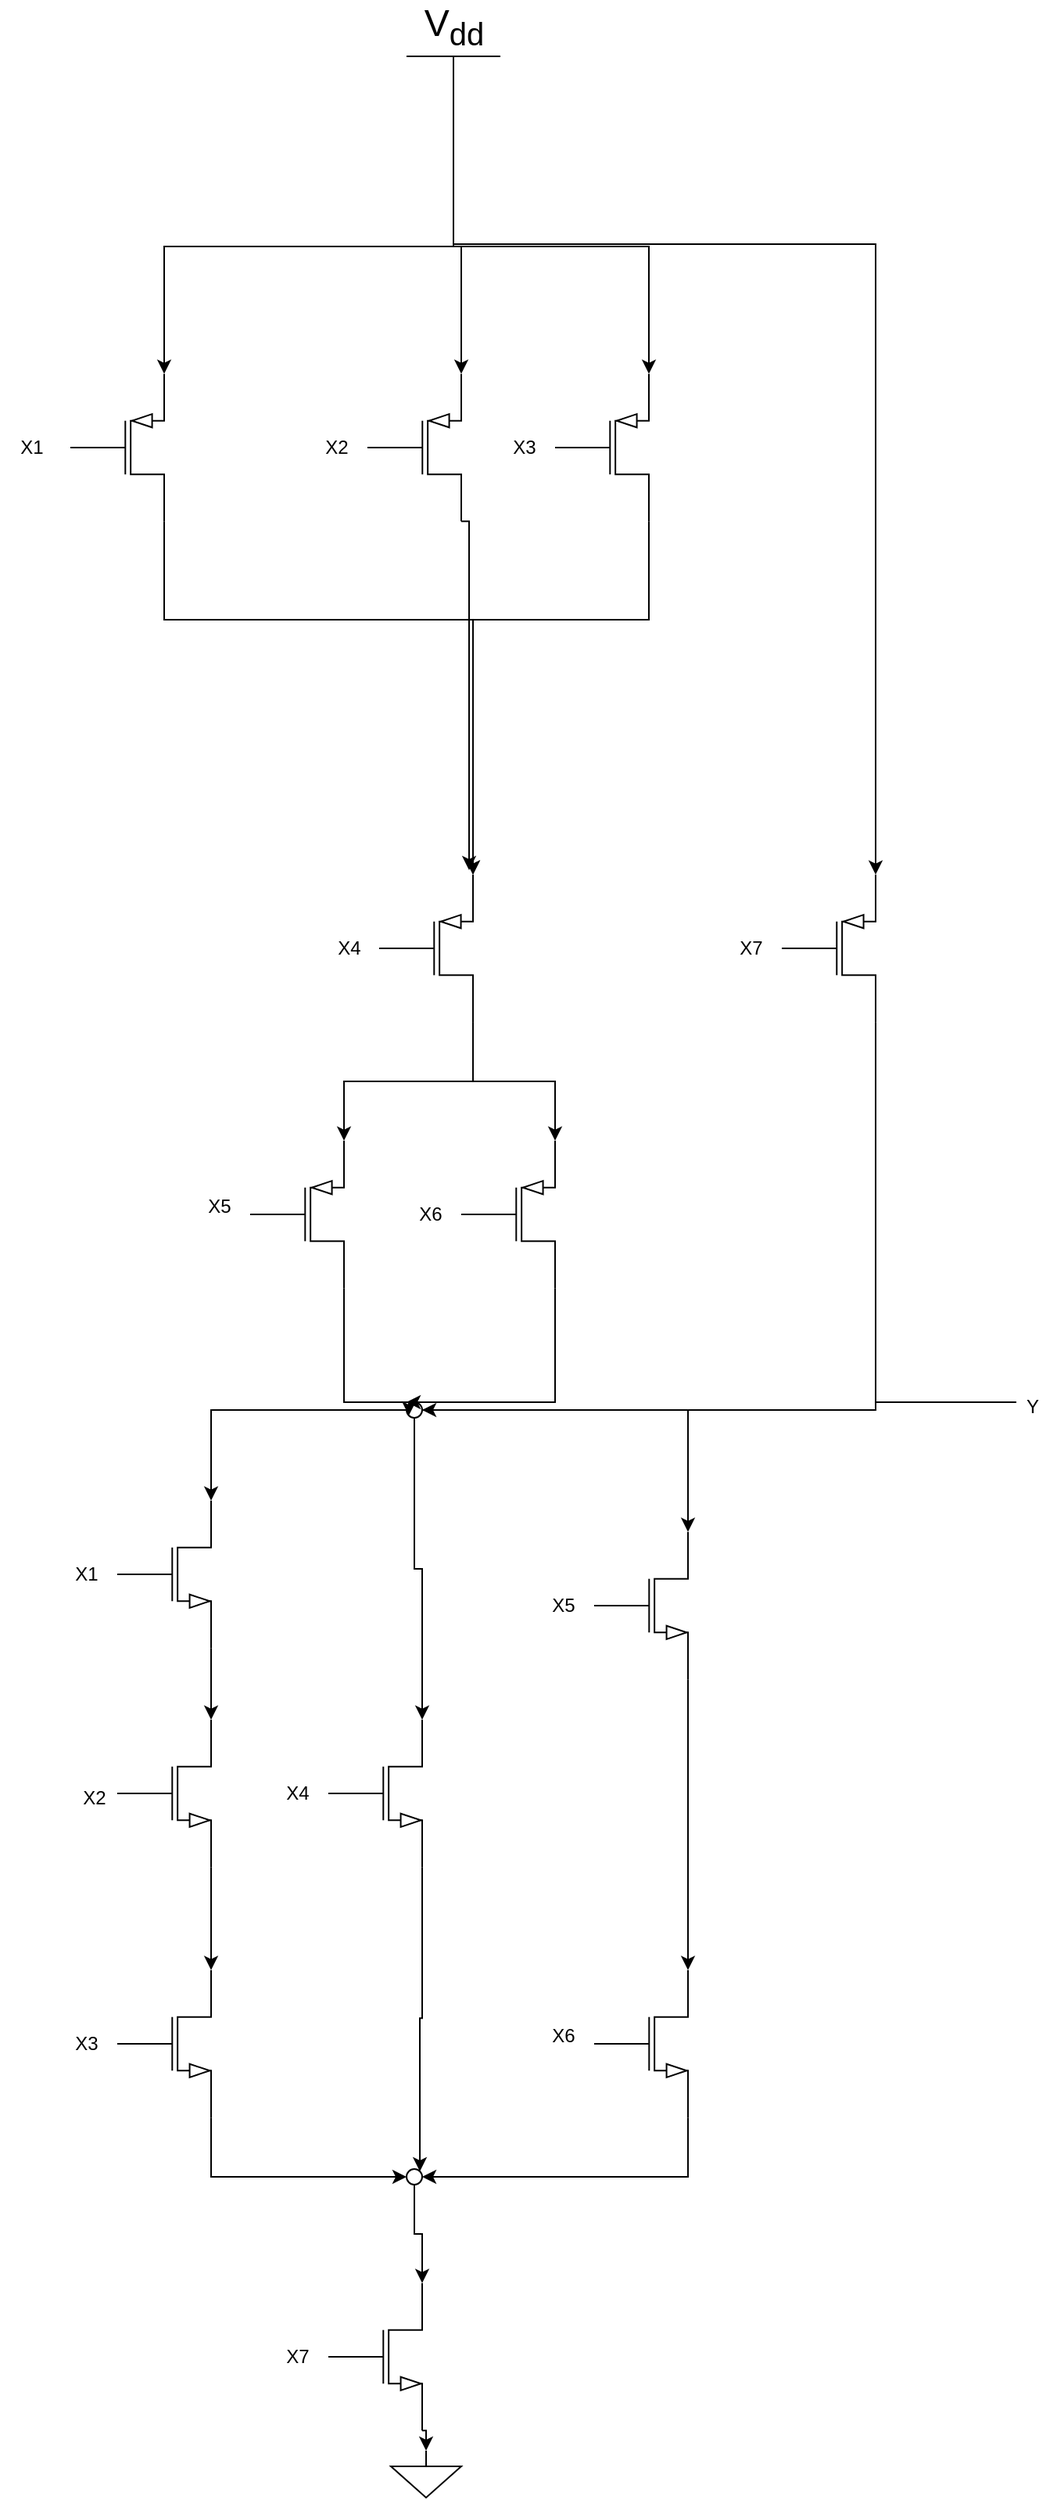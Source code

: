 <mxfile version="22.1.16" type="device" pages="3">
  <diagram name="Page-1" id="CYwcie-8Nj_R-pdrqW6t">
    <mxGraphModel dx="1434" dy="1944" grid="1" gridSize="10" guides="1" tooltips="1" connect="1" arrows="1" fold="1" page="1" pageScale="1" pageWidth="850" pageHeight="1100" math="0" shadow="0">
      <root>
        <mxCell id="0" />
        <mxCell id="1" parent="0" />
        <mxCell id="ENa72j89gGyk0aKRsWgS-13" style="edgeStyle=orthogonalEdgeStyle;rounded=0;orthogonalLoop=1;jettySize=auto;html=1;exitX=1;exitY=1;exitDx=0;exitDy=0;exitPerimeter=0;entryX=1;entryY=0.5;entryDx=0;entryDy=0;" edge="1" parent="1" source="ENa72j89gGyk0aKRsWgS-1" target="ENa72j89gGyk0aKRsWgS-11">
          <mxGeometry relative="1" as="geometry" />
        </mxCell>
        <mxCell id="ENa72j89gGyk0aKRsWgS-1" value="" style="verticalLabelPosition=bottom;shadow=0;dashed=0;align=center;html=1;verticalAlign=top;shape=mxgraph.electrical.transistors.nmos;pointerEvents=1;" vertex="1" parent="1">
          <mxGeometry x="700" y="690" width="60" height="100" as="geometry" />
        </mxCell>
        <mxCell id="ENa72j89gGyk0aKRsWgS-2" value="" style="verticalLabelPosition=bottom;shadow=0;dashed=0;align=center;html=1;verticalAlign=top;shape=mxgraph.electrical.transistors.nmos;pointerEvents=1;" vertex="1" parent="1">
          <mxGeometry x="700" y="410" width="60" height="100" as="geometry" />
        </mxCell>
        <mxCell id="ENa72j89gGyk0aKRsWgS-14" style="edgeStyle=orthogonalEdgeStyle;rounded=0;orthogonalLoop=1;jettySize=auto;html=1;exitX=1;exitY=1;exitDx=0;exitDy=0;exitPerimeter=0;entryX=1;entryY=0;entryDx=0;entryDy=0;" edge="1" parent="1" source="ENa72j89gGyk0aKRsWgS-3" target="ENa72j89gGyk0aKRsWgS-11">
          <mxGeometry relative="1" as="geometry" />
        </mxCell>
        <mxCell id="ENa72j89gGyk0aKRsWgS-3" value="" style="verticalLabelPosition=bottom;shadow=0;dashed=0;align=center;html=1;verticalAlign=top;shape=mxgraph.electrical.transistors.nmos;pointerEvents=1;" vertex="1" parent="1">
          <mxGeometry x="530" y="530" width="60" height="100" as="geometry" />
        </mxCell>
        <mxCell id="ENa72j89gGyk0aKRsWgS-12" style="edgeStyle=orthogonalEdgeStyle;rounded=0;orthogonalLoop=1;jettySize=auto;html=1;exitX=1;exitY=1;exitDx=0;exitDy=0;exitPerimeter=0;entryX=0;entryY=0.5;entryDx=0;entryDy=0;" edge="1" parent="1" source="ENa72j89gGyk0aKRsWgS-4" target="ENa72j89gGyk0aKRsWgS-11">
          <mxGeometry relative="1" as="geometry" />
        </mxCell>
        <mxCell id="ENa72j89gGyk0aKRsWgS-4" value="" style="verticalLabelPosition=bottom;shadow=0;dashed=0;align=center;html=1;verticalAlign=top;shape=mxgraph.electrical.transistors.nmos;pointerEvents=1;" vertex="1" parent="1">
          <mxGeometry x="395" y="690" width="60" height="100" as="geometry" />
        </mxCell>
        <mxCell id="ENa72j89gGyk0aKRsWgS-5" value="" style="verticalLabelPosition=bottom;shadow=0;dashed=0;align=center;html=1;verticalAlign=top;shape=mxgraph.electrical.transistors.nmos;pointerEvents=1;" vertex="1" parent="1">
          <mxGeometry x="395" y="390" width="60" height="100" as="geometry" />
        </mxCell>
        <mxCell id="ENa72j89gGyk0aKRsWgS-6" value="" style="verticalLabelPosition=bottom;shadow=0;dashed=0;align=center;html=1;verticalAlign=top;shape=mxgraph.electrical.transistors.nmos;pointerEvents=1;" vertex="1" parent="1">
          <mxGeometry x="395" y="530" width="60" height="100" as="geometry" />
        </mxCell>
        <mxCell id="ENa72j89gGyk0aKRsWgS-7" style="edgeStyle=orthogonalEdgeStyle;rounded=0;orthogonalLoop=1;jettySize=auto;html=1;exitX=1;exitY=1;exitDx=0;exitDy=0;exitPerimeter=0;entryX=1;entryY=0;entryDx=0;entryDy=0;entryPerimeter=0;" edge="1" parent="1" source="ENa72j89gGyk0aKRsWgS-5" target="ENa72j89gGyk0aKRsWgS-6">
          <mxGeometry relative="1" as="geometry" />
        </mxCell>
        <mxCell id="ENa72j89gGyk0aKRsWgS-8" style="edgeStyle=orthogonalEdgeStyle;rounded=0;orthogonalLoop=1;jettySize=auto;html=1;exitX=1;exitY=1;exitDx=0;exitDy=0;exitPerimeter=0;entryX=1;entryY=0;entryDx=0;entryDy=0;entryPerimeter=0;" edge="1" parent="1" source="ENa72j89gGyk0aKRsWgS-6" target="ENa72j89gGyk0aKRsWgS-4">
          <mxGeometry relative="1" as="geometry" />
        </mxCell>
        <mxCell id="ENa72j89gGyk0aKRsWgS-9" value="" style="verticalLabelPosition=bottom;shadow=0;dashed=0;align=center;html=1;verticalAlign=top;shape=mxgraph.electrical.transistors.nmos;pointerEvents=1;" vertex="1" parent="1">
          <mxGeometry x="530" y="890" width="60" height="100" as="geometry" />
        </mxCell>
        <mxCell id="ENa72j89gGyk0aKRsWgS-11" value="" style="ellipse;whiteSpace=wrap;html=1;aspect=fixed;" vertex="1" parent="1">
          <mxGeometry x="580" y="820" width="10" height="10" as="geometry" />
        </mxCell>
        <mxCell id="ENa72j89gGyk0aKRsWgS-17" style="edgeStyle=orthogonalEdgeStyle;rounded=0;orthogonalLoop=1;jettySize=auto;html=1;exitX=0.5;exitY=1;exitDx=0;exitDy=0;entryX=1;entryY=0;entryDx=0;entryDy=0;entryPerimeter=0;" edge="1" parent="1" source="ENa72j89gGyk0aKRsWgS-11" target="ENa72j89gGyk0aKRsWgS-9">
          <mxGeometry relative="1" as="geometry" />
        </mxCell>
        <mxCell id="ENa72j89gGyk0aKRsWgS-18" value="" style="pointerEvents=1;verticalLabelPosition=bottom;shadow=0;dashed=0;align=center;html=1;verticalAlign=top;shape=mxgraph.electrical.signal_sources.signal_ground;" vertex="1" parent="1">
          <mxGeometry x="570" y="1000" width="45" height="30" as="geometry" />
        </mxCell>
        <mxCell id="ENa72j89gGyk0aKRsWgS-19" style="edgeStyle=orthogonalEdgeStyle;rounded=0;orthogonalLoop=1;jettySize=auto;html=1;exitX=1;exitY=1;exitDx=0;exitDy=0;exitPerimeter=0;entryX=0.5;entryY=0;entryDx=0;entryDy=0;entryPerimeter=0;" edge="1" parent="1" source="ENa72j89gGyk0aKRsWgS-9" target="ENa72j89gGyk0aKRsWgS-18">
          <mxGeometry relative="1" as="geometry" />
        </mxCell>
        <mxCell id="ENa72j89gGyk0aKRsWgS-20" style="edgeStyle=orthogonalEdgeStyle;rounded=0;orthogonalLoop=1;jettySize=auto;html=1;exitX=1;exitY=1;exitDx=0;exitDy=0;exitPerimeter=0;entryX=1;entryY=0;entryDx=0;entryDy=0;entryPerimeter=0;" edge="1" parent="1" source="ENa72j89gGyk0aKRsWgS-2" target="ENa72j89gGyk0aKRsWgS-1">
          <mxGeometry relative="1" as="geometry" />
        </mxCell>
        <mxCell id="ENa72j89gGyk0aKRsWgS-21" value="" style="ellipse;whiteSpace=wrap;html=1;aspect=fixed;" vertex="1" parent="1">
          <mxGeometry x="580" y="330" width="10" height="10" as="geometry" />
        </mxCell>
        <mxCell id="ENa72j89gGyk0aKRsWgS-22" style="edgeStyle=orthogonalEdgeStyle;rounded=0;orthogonalLoop=1;jettySize=auto;html=1;exitX=0;exitY=0.5;exitDx=0;exitDy=0;entryX=1;entryY=0;entryDx=0;entryDy=0;entryPerimeter=0;" edge="1" parent="1" source="ENa72j89gGyk0aKRsWgS-21" target="ENa72j89gGyk0aKRsWgS-5">
          <mxGeometry relative="1" as="geometry" />
        </mxCell>
        <mxCell id="ENa72j89gGyk0aKRsWgS-23" style="edgeStyle=orthogonalEdgeStyle;rounded=0;orthogonalLoop=1;jettySize=auto;html=1;exitX=0.5;exitY=1;exitDx=0;exitDy=0;entryX=1;entryY=0;entryDx=0;entryDy=0;entryPerimeter=0;" edge="1" parent="1" source="ENa72j89gGyk0aKRsWgS-21" target="ENa72j89gGyk0aKRsWgS-3">
          <mxGeometry relative="1" as="geometry" />
        </mxCell>
        <mxCell id="ENa72j89gGyk0aKRsWgS-24" style="edgeStyle=orthogonalEdgeStyle;rounded=0;orthogonalLoop=1;jettySize=auto;html=1;exitX=1;exitY=0.5;exitDx=0;exitDy=0;entryX=1;entryY=0;entryDx=0;entryDy=0;entryPerimeter=0;" edge="1" parent="1" source="ENa72j89gGyk0aKRsWgS-21" target="ENa72j89gGyk0aKRsWgS-2">
          <mxGeometry relative="1" as="geometry" />
        </mxCell>
        <mxCell id="ENa72j89gGyk0aKRsWgS-25" value="V&lt;sub&gt;dd&lt;/sub&gt;" style="verticalLabelPosition=top;verticalAlign=bottom;shape=mxgraph.electrical.signal_sources.vdd;shadow=0;dashed=0;align=center;strokeWidth=1;fontSize=24;html=1;flipV=1;" vertex="1" parent="1">
          <mxGeometry x="580" y="-530" width="60" height="40" as="geometry" />
        </mxCell>
        <mxCell id="ENa72j89gGyk0aKRsWgS-44" style="edgeStyle=orthogonalEdgeStyle;rounded=0;orthogonalLoop=1;jettySize=auto;html=1;exitX=1;exitY=1;exitDx=0;exitDy=0;exitPerimeter=0;entryX=0;entryY=1;entryDx=0;entryDy=0;" edge="1" parent="1" source="ENa72j89gGyk0aKRsWgS-26" target="ENa72j89gGyk0aKRsWgS-21">
          <mxGeometry relative="1" as="geometry">
            <Array as="points">
              <mxPoint x="540" y="330" />
              <mxPoint x="582" y="330" />
            </Array>
          </mxGeometry>
        </mxCell>
        <mxCell id="ENa72j89gGyk0aKRsWgS-26" value="" style="verticalLabelPosition=bottom;shadow=0;dashed=0;align=center;html=1;verticalAlign=top;shape=mxgraph.electrical.transistors.pmos;pointerEvents=1;" vertex="1" parent="1">
          <mxGeometry x="480" y="160" width="60" height="100" as="geometry" />
        </mxCell>
        <mxCell id="ENa72j89gGyk0aKRsWgS-45" style="edgeStyle=orthogonalEdgeStyle;rounded=0;orthogonalLoop=1;jettySize=auto;html=1;exitX=1;exitY=1;exitDx=0;exitDy=0;exitPerimeter=0;" edge="1" parent="1" source="ENa72j89gGyk0aKRsWgS-27">
          <mxGeometry relative="1" as="geometry">
            <mxPoint x="580" y="330" as="targetPoint" />
            <Array as="points">
              <mxPoint x="675" y="330" />
            </Array>
          </mxGeometry>
        </mxCell>
        <mxCell id="ENa72j89gGyk0aKRsWgS-27" value="" style="verticalLabelPosition=bottom;shadow=0;dashed=0;align=center;html=1;verticalAlign=top;shape=mxgraph.electrical.transistors.pmos;pointerEvents=1;" vertex="1" parent="1">
          <mxGeometry x="615" y="160" width="60" height="100" as="geometry" />
        </mxCell>
        <mxCell id="ENa72j89gGyk0aKRsWgS-28" value="" style="verticalLabelPosition=bottom;shadow=0;dashed=0;align=center;html=1;verticalAlign=top;shape=mxgraph.electrical.transistors.pmos;pointerEvents=1;" vertex="1" parent="1">
          <mxGeometry x="562.5" y="-10" width="60" height="100" as="geometry" />
        </mxCell>
        <mxCell id="ENa72j89gGyk0aKRsWgS-40" style="edgeStyle=orthogonalEdgeStyle;rounded=0;orthogonalLoop=1;jettySize=auto;html=1;exitX=1;exitY=1;exitDx=0;exitDy=0;exitPerimeter=0;entryX=1;entryY=0.5;entryDx=0;entryDy=0;" edge="1" parent="1" source="ENa72j89gGyk0aKRsWgS-29" target="ENa72j89gGyk0aKRsWgS-21">
          <mxGeometry relative="1" as="geometry" />
        </mxCell>
        <mxCell id="ENa72j89gGyk0aKRsWgS-29" value="" style="verticalLabelPosition=bottom;shadow=0;dashed=0;align=center;html=1;verticalAlign=top;shape=mxgraph.electrical.transistors.pmos;pointerEvents=1;" vertex="1" parent="1">
          <mxGeometry x="820" y="-10" width="60" height="100" as="geometry" />
        </mxCell>
        <mxCell id="ENa72j89gGyk0aKRsWgS-30" value="" style="verticalLabelPosition=bottom;shadow=0;dashed=0;align=center;html=1;verticalAlign=top;shape=mxgraph.electrical.transistors.pmos;pointerEvents=1;" vertex="1" parent="1">
          <mxGeometry x="365" y="-330" width="60" height="100" as="geometry" />
        </mxCell>
        <mxCell id="ENa72j89gGyk0aKRsWgS-38" style="edgeStyle=orthogonalEdgeStyle;rounded=0;orthogonalLoop=1;jettySize=auto;html=1;exitX=1;exitY=1;exitDx=0;exitDy=0;exitPerimeter=0;" edge="1" parent="1" source="ENa72j89gGyk0aKRsWgS-31">
          <mxGeometry relative="1" as="geometry">
            <mxPoint x="620" y="-10" as="targetPoint" />
            <Array as="points">
              <mxPoint x="620" y="-233" />
            </Array>
          </mxGeometry>
        </mxCell>
        <mxCell id="ENa72j89gGyk0aKRsWgS-31" value="" style="verticalLabelPosition=bottom;shadow=0;dashed=0;align=center;html=1;verticalAlign=top;shape=mxgraph.electrical.transistors.pmos;pointerEvents=1;" vertex="1" parent="1">
          <mxGeometry x="555" y="-330" width="60" height="100" as="geometry" />
        </mxCell>
        <mxCell id="ENa72j89gGyk0aKRsWgS-32" value="" style="verticalLabelPosition=bottom;shadow=0;dashed=0;align=center;html=1;verticalAlign=top;shape=mxgraph.electrical.transistors.pmos;pointerEvents=1;" vertex="1" parent="1">
          <mxGeometry x="675" y="-330" width="60" height="100" as="geometry" />
        </mxCell>
        <mxCell id="ENa72j89gGyk0aKRsWgS-33" style="edgeStyle=orthogonalEdgeStyle;rounded=0;orthogonalLoop=1;jettySize=auto;html=1;exitX=0.5;exitY=0;exitDx=0;exitDy=0;exitPerimeter=0;entryX=1;entryY=0;entryDx=0;entryDy=0;entryPerimeter=0;" edge="1" parent="1" source="ENa72j89gGyk0aKRsWgS-25" target="ENa72j89gGyk0aKRsWgS-30">
          <mxGeometry relative="1" as="geometry" />
        </mxCell>
        <mxCell id="ENa72j89gGyk0aKRsWgS-34" style="edgeStyle=orthogonalEdgeStyle;rounded=0;orthogonalLoop=1;jettySize=auto;html=1;exitX=0.5;exitY=0;exitDx=0;exitDy=0;exitPerimeter=0;entryX=1;entryY=0;entryDx=0;entryDy=0;entryPerimeter=0;" edge="1" parent="1" source="ENa72j89gGyk0aKRsWgS-25" target="ENa72j89gGyk0aKRsWgS-31">
          <mxGeometry relative="1" as="geometry" />
        </mxCell>
        <mxCell id="ENa72j89gGyk0aKRsWgS-35" style="edgeStyle=orthogonalEdgeStyle;rounded=0;orthogonalLoop=1;jettySize=auto;html=1;exitX=0.5;exitY=0;exitDx=0;exitDy=0;exitPerimeter=0;entryX=1;entryY=0;entryDx=0;entryDy=0;entryPerimeter=0;" edge="1" parent="1" source="ENa72j89gGyk0aKRsWgS-25" target="ENa72j89gGyk0aKRsWgS-32">
          <mxGeometry relative="1" as="geometry" />
        </mxCell>
        <mxCell id="ENa72j89gGyk0aKRsWgS-36" style="edgeStyle=orthogonalEdgeStyle;rounded=0;orthogonalLoop=1;jettySize=auto;html=1;exitX=0.5;exitY=0;exitDx=0;exitDy=0;exitPerimeter=0;entryX=1;entryY=0;entryDx=0;entryDy=0;entryPerimeter=0;" edge="1" parent="1" source="ENa72j89gGyk0aKRsWgS-25" target="ENa72j89gGyk0aKRsWgS-29">
          <mxGeometry relative="1" as="geometry">
            <Array as="points">
              <mxPoint x="610" y="-410" />
              <mxPoint x="880" y="-410" />
            </Array>
          </mxGeometry>
        </mxCell>
        <mxCell id="ENa72j89gGyk0aKRsWgS-37" style="edgeStyle=orthogonalEdgeStyle;rounded=0;orthogonalLoop=1;jettySize=auto;html=1;exitX=1;exitY=1;exitDx=0;exitDy=0;exitPerimeter=0;entryX=1;entryY=0;entryDx=0;entryDy=0;entryPerimeter=0;" edge="1" parent="1" source="ENa72j89gGyk0aKRsWgS-30" target="ENa72j89gGyk0aKRsWgS-28">
          <mxGeometry relative="1" as="geometry">
            <Array as="points">
              <mxPoint x="425" y="-170" />
              <mxPoint x="623" y="-170" />
            </Array>
          </mxGeometry>
        </mxCell>
        <mxCell id="ENa72j89gGyk0aKRsWgS-39" style="edgeStyle=orthogonalEdgeStyle;rounded=0;orthogonalLoop=1;jettySize=auto;html=1;exitX=1;exitY=1;exitDx=0;exitDy=0;exitPerimeter=0;entryX=1;entryY=0;entryDx=0;entryDy=0;entryPerimeter=0;" edge="1" parent="1" source="ENa72j89gGyk0aKRsWgS-32" target="ENa72j89gGyk0aKRsWgS-28">
          <mxGeometry relative="1" as="geometry">
            <Array as="points">
              <mxPoint x="735" y="-170" />
              <mxPoint x="623" y="-170" />
            </Array>
          </mxGeometry>
        </mxCell>
        <mxCell id="ENa72j89gGyk0aKRsWgS-41" style="edgeStyle=orthogonalEdgeStyle;rounded=0;orthogonalLoop=1;jettySize=auto;html=1;exitX=1;exitY=1;exitDx=0;exitDy=0;exitPerimeter=0;entryX=1;entryY=0;entryDx=0;entryDy=0;entryPerimeter=0;" edge="1" parent="1" source="ENa72j89gGyk0aKRsWgS-28" target="ENa72j89gGyk0aKRsWgS-26">
          <mxGeometry relative="1" as="geometry" />
        </mxCell>
        <mxCell id="ENa72j89gGyk0aKRsWgS-43" style="edgeStyle=orthogonalEdgeStyle;rounded=0;orthogonalLoop=1;jettySize=auto;html=1;exitX=1;exitY=1;exitDx=0;exitDy=0;exitPerimeter=0;entryX=1;entryY=0;entryDx=0;entryDy=0;entryPerimeter=0;" edge="1" parent="1" source="ENa72j89gGyk0aKRsWgS-28" target="ENa72j89gGyk0aKRsWgS-27">
          <mxGeometry relative="1" as="geometry" />
        </mxCell>
        <mxCell id="ENa72j89gGyk0aKRsWgS-46" value="X1" style="text;html=1;align=center;verticalAlign=middle;resizable=0;points=[];autosize=1;strokeColor=none;fillColor=none;" vertex="1" parent="1">
          <mxGeometry x="355" y="425" width="40" height="30" as="geometry" />
        </mxCell>
        <mxCell id="ENa72j89gGyk0aKRsWgS-47" value="X2" style="text;html=1;align=center;verticalAlign=middle;resizable=0;points=[];autosize=1;strokeColor=none;fillColor=none;" vertex="1" parent="1">
          <mxGeometry x="360" y="568" width="40" height="30" as="geometry" />
        </mxCell>
        <mxCell id="ENa72j89gGyk0aKRsWgS-48" value="X3" style="text;html=1;align=center;verticalAlign=middle;resizable=0;points=[];autosize=1;strokeColor=none;fillColor=none;" vertex="1" parent="1">
          <mxGeometry x="355" y="725" width="40" height="30" as="geometry" />
        </mxCell>
        <mxCell id="ENa72j89gGyk0aKRsWgS-49" value="X4" style="text;html=1;align=center;verticalAlign=middle;resizable=0;points=[];autosize=1;strokeColor=none;fillColor=none;" vertex="1" parent="1">
          <mxGeometry x="490" y="565" width="40" height="30" as="geometry" />
        </mxCell>
        <mxCell id="ENa72j89gGyk0aKRsWgS-50" value="X5" style="text;html=1;align=center;verticalAlign=middle;resizable=0;points=[];autosize=1;strokeColor=none;fillColor=none;" vertex="1" parent="1">
          <mxGeometry x="660" y="445" width="40" height="30" as="geometry" />
        </mxCell>
        <mxCell id="ENa72j89gGyk0aKRsWgS-51" value="X6" style="text;html=1;align=center;verticalAlign=middle;resizable=0;points=[];autosize=1;strokeColor=none;fillColor=none;" vertex="1" parent="1">
          <mxGeometry x="660" y="720" width="40" height="30" as="geometry" />
        </mxCell>
        <mxCell id="ENa72j89gGyk0aKRsWgS-52" value="X7" style="text;html=1;align=center;verticalAlign=middle;resizable=0;points=[];autosize=1;strokeColor=none;fillColor=none;" vertex="1" parent="1">
          <mxGeometry x="490" y="925" width="40" height="30" as="geometry" />
        </mxCell>
        <mxCell id="ENa72j89gGyk0aKRsWgS-53" value="X1" style="text;html=1;align=center;verticalAlign=middle;resizable=0;points=[];autosize=1;strokeColor=none;fillColor=none;" vertex="1" parent="1">
          <mxGeometry x="320" y="-295" width="40" height="30" as="geometry" />
        </mxCell>
        <mxCell id="ENa72j89gGyk0aKRsWgS-54" value="X2" style="text;html=1;align=center;verticalAlign=middle;resizable=0;points=[];autosize=1;strokeColor=none;fillColor=none;" vertex="1" parent="1">
          <mxGeometry x="515" y="-295" width="40" height="30" as="geometry" />
        </mxCell>
        <mxCell id="ENa72j89gGyk0aKRsWgS-55" value="X3" style="text;html=1;align=center;verticalAlign=middle;resizable=0;points=[];autosize=1;strokeColor=none;fillColor=none;" vertex="1" parent="1">
          <mxGeometry x="635" y="-295" width="40" height="30" as="geometry" />
        </mxCell>
        <mxCell id="ENa72j89gGyk0aKRsWgS-56" value="X4" style="text;html=1;align=center;verticalAlign=middle;resizable=0;points=[];autosize=1;strokeColor=none;fillColor=none;" vertex="1" parent="1">
          <mxGeometry x="522.5" y="25" width="40" height="30" as="geometry" />
        </mxCell>
        <mxCell id="ENa72j89gGyk0aKRsWgS-57" value="X5" style="text;html=1;align=center;verticalAlign=middle;resizable=0;points=[];autosize=1;strokeColor=none;fillColor=none;" vertex="1" parent="1">
          <mxGeometry x="440" y="190" width="40" height="30" as="geometry" />
        </mxCell>
        <mxCell id="ENa72j89gGyk0aKRsWgS-58" value="X6" style="text;html=1;align=center;verticalAlign=middle;resizable=0;points=[];autosize=1;strokeColor=none;fillColor=none;" vertex="1" parent="1">
          <mxGeometry x="575" y="195" width="40" height="30" as="geometry" />
        </mxCell>
        <mxCell id="ENa72j89gGyk0aKRsWgS-59" value="X7" style="text;html=1;align=center;verticalAlign=middle;resizable=0;points=[];autosize=1;strokeColor=none;fillColor=none;" vertex="1" parent="1">
          <mxGeometry x="780" y="25" width="40" height="30" as="geometry" />
        </mxCell>
        <mxCell id="ENa72j89gGyk0aKRsWgS-60" value="" style="endArrow=none;html=1;rounded=0;" edge="1" parent="1">
          <mxGeometry width="50" height="50" relative="1" as="geometry">
            <mxPoint x="880" y="330" as="sourcePoint" />
            <mxPoint x="970" y="330" as="targetPoint" />
          </mxGeometry>
        </mxCell>
        <mxCell id="ENa72j89gGyk0aKRsWgS-61" value="Y" style="text;html=1;align=center;verticalAlign=middle;resizable=0;points=[];autosize=1;strokeColor=none;fillColor=none;" vertex="1" parent="1">
          <mxGeometry x="965" y="318" width="30" height="30" as="geometry" />
        </mxCell>
      </root>
    </mxGraphModel>
  </diagram>
  <diagram id="iFcxkiP0HPk5DrN_NrIn" name="Page-2">
    <mxGraphModel dx="1434" dy="844" grid="1" gridSize="10" guides="1" tooltips="1" connect="1" arrows="1" fold="1" page="1" pageScale="1" pageWidth="850" pageHeight="1100" math="0" shadow="0">
      <root>
        <mxCell id="0" />
        <mxCell id="1" parent="0" />
        <mxCell id="K56EDej1HlDPL9AwCAyI-5" style="edgeStyle=orthogonalEdgeStyle;rounded=0;orthogonalLoop=1;jettySize=auto;html=1;exitX=0.5;exitY=1;exitDx=0;exitDy=0;" edge="1" parent="1" source="K56EDej1HlDPL9AwCAyI-1" target="K56EDej1HlDPL9AwCAyI-2">
          <mxGeometry relative="1" as="geometry" />
        </mxCell>
        <mxCell id="K56EDej1HlDPL9AwCAyI-6" value="x2" style="edgeLabel;html=1;align=center;verticalAlign=middle;resizable=0;points=[];" vertex="1" connectable="0" parent="K56EDej1HlDPL9AwCAyI-5">
          <mxGeometry y="-2" relative="1" as="geometry">
            <mxPoint as="offset" />
          </mxGeometry>
        </mxCell>
        <mxCell id="K56EDej1HlDPL9AwCAyI-11" style="edgeStyle=orthogonalEdgeStyle;rounded=0;orthogonalLoop=1;jettySize=auto;html=1;exitX=1;exitY=0.5;exitDx=0;exitDy=0;entryX=1;entryY=0.5;entryDx=0;entryDy=0;" edge="1" parent="1" source="K56EDej1HlDPL9AwCAyI-1" target="K56EDej1HlDPL9AwCAyI-4">
          <mxGeometry relative="1" as="geometry">
            <Array as="points">
              <mxPoint x="450" y="100" />
              <mxPoint x="450" y="520" />
            </Array>
          </mxGeometry>
        </mxCell>
        <mxCell id="K56EDej1HlDPL9AwCAyI-12" value="x7" style="edgeLabel;html=1;align=center;verticalAlign=middle;resizable=0;points=[];" vertex="1" connectable="0" parent="K56EDej1HlDPL9AwCAyI-11">
          <mxGeometry x="0.004" y="2" relative="1" as="geometry">
            <mxPoint as="offset" />
          </mxGeometry>
        </mxCell>
        <mxCell id="K56EDej1HlDPL9AwCAyI-1" value="1" style="ellipse;whiteSpace=wrap;html=1;aspect=fixed;" vertex="1" parent="1">
          <mxGeometry x="360" y="80" width="40" height="40" as="geometry" />
        </mxCell>
        <mxCell id="K56EDej1HlDPL9AwCAyI-7" style="edgeStyle=orthogonalEdgeStyle;rounded=0;orthogonalLoop=1;jettySize=auto;html=1;exitX=0;exitY=0;exitDx=0;exitDy=0;entryX=0;entryY=1;entryDx=0;entryDy=0;" edge="1" parent="1" source="K56EDej1HlDPL9AwCAyI-2" target="K56EDej1HlDPL9AwCAyI-1">
          <mxGeometry relative="1" as="geometry">
            <Array as="points">
              <mxPoint x="350" y="246" />
              <mxPoint x="350" y="114" />
            </Array>
          </mxGeometry>
        </mxCell>
        <mxCell id="K56EDej1HlDPL9AwCAyI-8" value="x1" style="edgeLabel;html=1;align=center;verticalAlign=middle;resizable=0;points=[];" vertex="1" connectable="0" parent="K56EDej1HlDPL9AwCAyI-7">
          <mxGeometry x="0.061" relative="1" as="geometry">
            <mxPoint as="offset" />
          </mxGeometry>
        </mxCell>
        <mxCell id="K56EDej1HlDPL9AwCAyI-9" style="edgeStyle=orthogonalEdgeStyle;rounded=0;orthogonalLoop=1;jettySize=auto;html=1;exitX=1;exitY=0;exitDx=0;exitDy=0;entryX=1;entryY=1;entryDx=0;entryDy=0;" edge="1" parent="1" source="K56EDej1HlDPL9AwCAyI-2" target="K56EDej1HlDPL9AwCAyI-1">
          <mxGeometry relative="1" as="geometry">
            <Array as="points">
              <mxPoint x="410" y="246" />
              <mxPoint x="410" y="114" />
            </Array>
          </mxGeometry>
        </mxCell>
        <mxCell id="K56EDej1HlDPL9AwCAyI-10" value="x3" style="edgeLabel;html=1;align=center;verticalAlign=middle;resizable=0;points=[];" vertex="1" connectable="0" parent="K56EDej1HlDPL9AwCAyI-9">
          <mxGeometry x="0.073" y="3" relative="1" as="geometry">
            <mxPoint as="offset" />
          </mxGeometry>
        </mxCell>
        <mxCell id="K56EDej1HlDPL9AwCAyI-2" value="2" style="ellipse;whiteSpace=wrap;html=1;aspect=fixed;" vertex="1" parent="1">
          <mxGeometry x="360" y="240" width="40" height="40" as="geometry" />
        </mxCell>
        <mxCell id="K56EDej1HlDPL9AwCAyI-13" style="edgeStyle=orthogonalEdgeStyle;rounded=0;orthogonalLoop=1;jettySize=auto;html=1;exitX=0.5;exitY=0;exitDx=0;exitDy=0;entryX=0.5;entryY=1;entryDx=0;entryDy=0;" edge="1" parent="1" source="K56EDej1HlDPL9AwCAyI-3" target="K56EDej1HlDPL9AwCAyI-2">
          <mxGeometry relative="1" as="geometry" />
        </mxCell>
        <mxCell id="K56EDej1HlDPL9AwCAyI-14" value="x4" style="edgeLabel;html=1;align=center;verticalAlign=middle;resizable=0;points=[];" vertex="1" connectable="0" parent="K56EDej1HlDPL9AwCAyI-13">
          <mxGeometry x="-0.08" y="-5" relative="1" as="geometry">
            <mxPoint as="offset" />
          </mxGeometry>
        </mxCell>
        <mxCell id="K56EDej1HlDPL9AwCAyI-15" style="edgeStyle=orthogonalEdgeStyle;rounded=0;orthogonalLoop=1;jettySize=auto;html=1;exitX=0;exitY=1;exitDx=0;exitDy=0;entryX=0;entryY=0;entryDx=0;entryDy=0;" edge="1" parent="1" source="K56EDej1HlDPL9AwCAyI-3" target="K56EDej1HlDPL9AwCAyI-4">
          <mxGeometry relative="1" as="geometry" />
        </mxCell>
        <mxCell id="K56EDej1HlDPL9AwCAyI-16" value="x5" style="edgeLabel;html=1;align=center;verticalAlign=middle;resizable=0;points=[];" vertex="1" connectable="0" parent="K56EDej1HlDPL9AwCAyI-15">
          <mxGeometry x="0.044" y="1" relative="1" as="geometry">
            <mxPoint as="offset" />
          </mxGeometry>
        </mxCell>
        <mxCell id="K56EDej1HlDPL9AwCAyI-3" value="3(Start)" style="ellipse;whiteSpace=wrap;html=1;aspect=fixed;" vertex="1" parent="1">
          <mxGeometry x="360" y="380" width="40" height="40" as="geometry" />
        </mxCell>
        <mxCell id="K56EDej1HlDPL9AwCAyI-17" style="edgeStyle=orthogonalEdgeStyle;rounded=0;orthogonalLoop=1;jettySize=auto;html=1;exitX=1;exitY=0;exitDx=0;exitDy=0;entryX=1;entryY=1;entryDx=0;entryDy=0;" edge="1" parent="1" source="K56EDej1HlDPL9AwCAyI-4" target="K56EDej1HlDPL9AwCAyI-3">
          <mxGeometry relative="1" as="geometry" />
        </mxCell>
        <mxCell id="K56EDej1HlDPL9AwCAyI-18" value="x6" style="edgeLabel;html=1;align=center;verticalAlign=middle;resizable=0;points=[];" vertex="1" connectable="0" parent="K56EDej1HlDPL9AwCAyI-17">
          <mxGeometry y="5" relative="1" as="geometry">
            <mxPoint as="offset" />
          </mxGeometry>
        </mxCell>
        <mxCell id="K56EDej1HlDPL9AwCAyI-4" value="4(Stop)" style="ellipse;whiteSpace=wrap;html=1;aspect=fixed;" vertex="1" parent="1">
          <mxGeometry x="360" y="500" width="40" height="40" as="geometry" />
        </mxCell>
        <mxCell id="K56EDej1HlDPL9AwCAyI-19" value="PMOS Network Graph" style="text;html=1;align=center;verticalAlign=middle;resizable=0;points=[];autosize=1;strokeColor=none;fillColor=none;" vertex="1" parent="1">
          <mxGeometry x="310" y="568" width="140" height="30" as="geometry" />
        </mxCell>
        <mxCell id="K56EDej1HlDPL9AwCAyI-27" style="edgeStyle=orthogonalEdgeStyle;rounded=0;orthogonalLoop=1;jettySize=auto;html=1;exitX=0;exitY=1;exitDx=0;exitDy=0;entryX=0.5;entryY=0;entryDx=0;entryDy=0;" edge="1" parent="1" source="K56EDej1HlDPL9AwCAyI-21" target="K56EDej1HlDPL9AwCAyI-22">
          <mxGeometry relative="1" as="geometry" />
        </mxCell>
        <mxCell id="K56EDej1HlDPL9AwCAyI-28" value="x1" style="edgeLabel;html=1;align=center;verticalAlign=middle;resizable=0;points=[];" vertex="1" connectable="0" parent="K56EDej1HlDPL9AwCAyI-27">
          <mxGeometry x="0.055" relative="1" as="geometry">
            <mxPoint as="offset" />
          </mxGeometry>
        </mxCell>
        <mxCell id="K56EDej1HlDPL9AwCAyI-29" style="edgeStyle=orthogonalEdgeStyle;rounded=0;orthogonalLoop=1;jettySize=auto;html=1;exitX=1;exitY=1;exitDx=0;exitDy=0;entryX=0.5;entryY=0;entryDx=0;entryDy=0;" edge="1" parent="1" source="K56EDej1HlDPL9AwCAyI-21" target="K56EDej1HlDPL9AwCAyI-24">
          <mxGeometry relative="1" as="geometry" />
        </mxCell>
        <mxCell id="K56EDej1HlDPL9AwCAyI-30" value="x5" style="edgeLabel;html=1;align=center;verticalAlign=middle;resizable=0;points=[];" vertex="1" connectable="0" parent="K56EDej1HlDPL9AwCAyI-29">
          <mxGeometry x="0.114" y="-4" relative="1" as="geometry">
            <mxPoint as="offset" />
          </mxGeometry>
        </mxCell>
        <mxCell id="K56EDej1HlDPL9AwCAyI-21" value="4(Start)" style="ellipse;whiteSpace=wrap;html=1;aspect=fixed;" vertex="1" parent="1">
          <mxGeometry x="360" y="650" width="40" height="40" as="geometry" />
        </mxCell>
        <mxCell id="K56EDej1HlDPL9AwCAyI-33" style="edgeStyle=orthogonalEdgeStyle;rounded=0;orthogonalLoop=1;jettySize=auto;html=1;exitX=0.5;exitY=1;exitDx=0;exitDy=0;" edge="1" parent="1" source="K56EDej1HlDPL9AwCAyI-22" target="K56EDej1HlDPL9AwCAyI-23">
          <mxGeometry relative="1" as="geometry" />
        </mxCell>
        <mxCell id="K56EDej1HlDPL9AwCAyI-34" value="x2" style="edgeLabel;html=1;align=center;verticalAlign=middle;resizable=0;points=[];" vertex="1" connectable="0" parent="K56EDej1HlDPL9AwCAyI-33">
          <mxGeometry x="-0.289" y="4" relative="1" as="geometry">
            <mxPoint as="offset" />
          </mxGeometry>
        </mxCell>
        <mxCell id="K56EDej1HlDPL9AwCAyI-22" value="5" style="ellipse;whiteSpace=wrap;html=1;aspect=fixed;" vertex="1" parent="1">
          <mxGeometry x="280" y="760" width="40" height="40" as="geometry" />
        </mxCell>
        <mxCell id="K56EDej1HlDPL9AwCAyI-35" style="edgeStyle=orthogonalEdgeStyle;rounded=0;orthogonalLoop=1;jettySize=auto;html=1;exitX=1;exitY=1;exitDx=0;exitDy=0;entryX=0;entryY=0;entryDx=0;entryDy=0;" edge="1" parent="1" source="K56EDej1HlDPL9AwCAyI-23" target="K56EDej1HlDPL9AwCAyI-25">
          <mxGeometry relative="1" as="geometry">
            <Array as="points">
              <mxPoint x="314" y="990" />
              <mxPoint x="366" y="990" />
            </Array>
          </mxGeometry>
        </mxCell>
        <mxCell id="K56EDej1HlDPL9AwCAyI-36" value="x3" style="edgeLabel;html=1;align=center;verticalAlign=middle;resizable=0;points=[];" vertex="1" connectable="0" parent="K56EDej1HlDPL9AwCAyI-35">
          <mxGeometry x="0.34" y="2" relative="1" as="geometry">
            <mxPoint as="offset" />
          </mxGeometry>
        </mxCell>
        <mxCell id="K56EDej1HlDPL9AwCAyI-23" value="6" style="ellipse;whiteSpace=wrap;html=1;aspect=fixed;" vertex="1" parent="1">
          <mxGeometry x="280" y="890" width="40" height="40" as="geometry" />
        </mxCell>
        <mxCell id="K56EDej1HlDPL9AwCAyI-24" value="7" style="ellipse;whiteSpace=wrap;html=1;aspect=fixed;" vertex="1" parent="1">
          <mxGeometry x="490" y="830" width="40" height="40" as="geometry" />
        </mxCell>
        <mxCell id="K56EDej1HlDPL9AwCAyI-31" style="edgeStyle=orthogonalEdgeStyle;rounded=0;orthogonalLoop=1;jettySize=auto;html=1;exitX=0.5;exitY=0;exitDx=0;exitDy=0;entryX=0.5;entryY=1;entryDx=0;entryDy=0;" edge="1" parent="1" source="K56EDej1HlDPL9AwCAyI-25" target="K56EDej1HlDPL9AwCAyI-21">
          <mxGeometry relative="1" as="geometry" />
        </mxCell>
        <mxCell id="K56EDej1HlDPL9AwCAyI-32" value="x4" style="edgeLabel;html=1;align=center;verticalAlign=middle;resizable=0;points=[];" vertex="1" connectable="0" parent="K56EDej1HlDPL9AwCAyI-31">
          <mxGeometry x="0.12" y="-4" relative="1" as="geometry">
            <mxPoint as="offset" />
          </mxGeometry>
        </mxCell>
        <mxCell id="K56EDej1HlDPL9AwCAyI-42" style="edgeStyle=orthogonalEdgeStyle;rounded=0;orthogonalLoop=1;jettySize=auto;html=1;exitX=0.5;exitY=1;exitDx=0;exitDy=0;entryX=0.5;entryY=0;entryDx=0;entryDy=0;" edge="1" parent="1" source="K56EDej1HlDPL9AwCAyI-25" target="K56EDej1HlDPL9AwCAyI-26">
          <mxGeometry relative="1" as="geometry" />
        </mxCell>
        <mxCell id="K56EDej1HlDPL9AwCAyI-43" value="x7" style="edgeLabel;html=1;align=center;verticalAlign=middle;resizable=0;points=[];" vertex="1" connectable="0" parent="K56EDej1HlDPL9AwCAyI-42">
          <mxGeometry x="-0.32" y="3" relative="1" as="geometry">
            <mxPoint as="offset" />
          </mxGeometry>
        </mxCell>
        <mxCell id="K56EDej1HlDPL9AwCAyI-25" value="8" style="ellipse;whiteSpace=wrap;html=1;aspect=fixed;" vertex="1" parent="1">
          <mxGeometry x="360" y="990" width="40" height="40" as="geometry" />
        </mxCell>
        <mxCell id="K56EDej1HlDPL9AwCAyI-26" value="9(stop)" style="ellipse;whiteSpace=wrap;html=1;aspect=fixed;" vertex="1" parent="1">
          <mxGeometry x="360" y="1080" width="40" height="40" as="geometry" />
        </mxCell>
        <mxCell id="K56EDej1HlDPL9AwCAyI-37" style="edgeStyle=orthogonalEdgeStyle;rounded=0;orthogonalLoop=1;jettySize=auto;html=1;exitX=0.5;exitY=1;exitDx=0;exitDy=0;entryX=1;entryY=0.325;entryDx=0;entryDy=0;entryPerimeter=0;" edge="1" parent="1" source="K56EDej1HlDPL9AwCAyI-24" target="K56EDej1HlDPL9AwCAyI-25">
          <mxGeometry relative="1" as="geometry" />
        </mxCell>
        <mxCell id="K56EDej1HlDPL9AwCAyI-38" value="x6" style="edgeLabel;html=1;align=center;verticalAlign=middle;resizable=0;points=[];" vertex="1" connectable="0" parent="K56EDej1HlDPL9AwCAyI-37">
          <mxGeometry x="-0.21" y="2" relative="1" as="geometry">
            <mxPoint as="offset" />
          </mxGeometry>
        </mxCell>
        <mxCell id="K56EDej1HlDPL9AwCAyI-44" value="NMOS Network Graph" style="text;html=1;align=center;verticalAlign=middle;resizable=0;points=[];autosize=1;strokeColor=none;fillColor=none;" vertex="1" parent="1">
          <mxGeometry x="310" y="1150" width="140" height="30" as="geometry" />
        </mxCell>
      </root>
    </mxGraphModel>
  </diagram>
  <diagram id="i--wEvr2FhkzXj9x2pS1" name="Page-3">
    <mxGraphModel dx="1434" dy="844" grid="1" gridSize="10" guides="1" tooltips="1" connect="1" arrows="1" fold="1" page="1" pageScale="1" pageWidth="850" pageHeight="1100" math="0" shadow="0">
      <root>
        <mxCell id="0" />
        <mxCell id="1" parent="0" />
        <mxCell id="Qy2eK0ANnrsOSj5PdRS9-1" value="VDD" style="rounded=0;whiteSpace=wrap;html=1;" vertex="1" parent="1">
          <mxGeometry x="70" y="110" width="655" height="20" as="geometry" />
        </mxCell>
        <mxCell id="Qy2eK0ANnrsOSj5PdRS9-2" value="" style="rounded=0;whiteSpace=wrap;html=1;strokeColor=#5EFF79;fillColor=#57E9FF;" vertex="1" parent="1">
          <mxGeometry x="70" y="230" width="680" height="60" as="geometry" />
        </mxCell>
        <mxCell id="Qy2eK0ANnrsOSj5PdRS9-3" value="" style="rounded=0;whiteSpace=wrap;html=1;strokeColor=#5EFF79;fillColor=#57E9FF;" vertex="1" parent="1">
          <mxGeometry x="65" y="400" width="680" height="60" as="geometry" />
        </mxCell>
        <mxCell id="Qy2eK0ANnrsOSj5PdRS9-4" value="GND" style="rounded=0;whiteSpace=wrap;html=1;" vertex="1" parent="1">
          <mxGeometry x="70" y="540" width="665" height="20" as="geometry" />
        </mxCell>
        <mxCell id="Qy2eK0ANnrsOSj5PdRS9-12" value="&amp;nbsp; &amp;nbsp; &amp;nbsp; &amp;nbsp; &amp;nbsp; &amp;nbsp; &amp;nbsp; &amp;nbsp; &amp;nbsp; &amp;nbsp; &amp;nbsp; &amp;nbsp; &amp;nbsp; &amp;nbsp; &amp;nbsp; &amp;nbsp; &amp;nbsp; &amp;nbsp; &amp;nbsp; &amp;nbsp;" style="rounded=0;whiteSpace=wrap;html=1;" vertex="1" parent="1">
          <mxGeometry x="65" y="325" width="685" height="30" as="geometry" />
        </mxCell>
        <mxCell id="Qy2eK0ANnrsOSj5PdRS9-5" value="" style="rounded=0;whiteSpace=wrap;html=1;direction=south;fillColor=#FF4AE7;" vertex="1" parent="1">
          <mxGeometry x="160" y="90" width="20" height="590" as="geometry" />
        </mxCell>
        <mxCell id="Qy2eK0ANnrsOSj5PdRS9-6" value="" style="rounded=0;whiteSpace=wrap;html=1;direction=south;fillColor=#FF4AE7;" vertex="1" parent="1">
          <mxGeometry x="600" y="90" width="20" height="590" as="geometry" />
        </mxCell>
        <mxCell id="Qy2eK0ANnrsOSj5PdRS9-7" value="" style="rounded=0;whiteSpace=wrap;html=1;direction=south;fillColor=#FF4AE7;" vertex="1" parent="1">
          <mxGeometry x="330" y="90" width="20" height="590" as="geometry" />
        </mxCell>
        <mxCell id="Qy2eK0ANnrsOSj5PdRS9-8" value="" style="rounded=0;whiteSpace=wrap;html=1;direction=south;fillColor=#FF4AE7;" vertex="1" parent="1">
          <mxGeometry x="440" y="90" width="20" height="590" as="geometry" />
        </mxCell>
        <mxCell id="Qy2eK0ANnrsOSj5PdRS9-9" value="" style="rounded=0;whiteSpace=wrap;html=1;direction=south;fillColor=#FF4AE7;" vertex="1" parent="1">
          <mxGeometry x="520" y="90" width="20" height="590" as="geometry" />
        </mxCell>
        <mxCell id="Qy2eK0ANnrsOSj5PdRS9-10" value="" style="rounded=0;whiteSpace=wrap;html=1;direction=south;fillColor=#FF4AE7;" vertex="1" parent="1">
          <mxGeometry x="240" y="90" width="20" height="590" as="geometry" />
        </mxCell>
        <mxCell id="Qy2eK0ANnrsOSj5PdRS9-11" value="" style="rounded=0;whiteSpace=wrap;html=1;direction=south;fillColor=#FF4AE7;" vertex="1" parent="1">
          <mxGeometry x="670" y="90" width="20" height="590" as="geometry" />
        </mxCell>
        <mxCell id="Qy2eK0ANnrsOSj5PdRS9-13" value="OUT" style="text;html=1;strokeColor=none;fillColor=none;align=center;verticalAlign=middle;whiteSpace=wrap;rounded=0;" vertex="1" parent="1">
          <mxGeometry x="680" y="325" width="60" height="30" as="geometry" />
        </mxCell>
        <mxCell id="Qy2eK0ANnrsOSj5PdRS9-14" value="S" style="text;html=1;strokeColor=none;fillColor=none;align=center;verticalAlign=middle;whiteSpace=wrap;rounded=0;" vertex="1" parent="1">
          <mxGeometry x="120" y="270" width="60" height="30" as="geometry" />
        </mxCell>
        <mxCell id="Qy2eK0ANnrsOSj5PdRS9-15" value="S" style="text;html=1;strokeColor=none;fillColor=none;align=center;verticalAlign=middle;whiteSpace=wrap;rounded=0;" vertex="1" parent="1">
          <mxGeometry x="250" y="270" width="60" height="30" as="geometry" />
        </mxCell>
        <mxCell id="Qy2eK0ANnrsOSj5PdRS9-17" value="X1" style="text;html=1;strokeColor=none;fillColor=none;align=center;verticalAlign=middle;whiteSpace=wrap;rounded=0;" vertex="1" parent="1">
          <mxGeometry x="140" y="690" width="60" height="30" as="geometry" />
        </mxCell>
        <mxCell id="Qy2eK0ANnrsOSj5PdRS9-18" value="X2" style="text;html=1;strokeColor=none;fillColor=none;align=center;verticalAlign=middle;whiteSpace=wrap;rounded=0;" vertex="1" parent="1">
          <mxGeometry x="220" y="690" width="60" height="30" as="geometry" />
        </mxCell>
        <mxCell id="Qy2eK0ANnrsOSj5PdRS9-19" value="X3" style="text;html=1;strokeColor=none;fillColor=none;align=center;verticalAlign=middle;whiteSpace=wrap;rounded=0;" vertex="1" parent="1">
          <mxGeometry x="310" y="690" width="60" height="30" as="geometry" />
        </mxCell>
        <mxCell id="Qy2eK0ANnrsOSj5PdRS9-20" value="X4" style="text;html=1;strokeColor=none;fillColor=none;align=center;verticalAlign=middle;whiteSpace=wrap;rounded=0;" vertex="1" parent="1">
          <mxGeometry x="420" y="690" width="60" height="30" as="geometry" />
        </mxCell>
        <mxCell id="Qy2eK0ANnrsOSj5PdRS9-21" value="X5" style="text;html=1;strokeColor=none;fillColor=none;align=center;verticalAlign=middle;whiteSpace=wrap;rounded=0;" vertex="1" parent="1">
          <mxGeometry x="500" y="690" width="60" height="30" as="geometry" />
        </mxCell>
        <mxCell id="Qy2eK0ANnrsOSj5PdRS9-22" value="X6" style="text;html=1;strokeColor=none;fillColor=none;align=center;verticalAlign=middle;whiteSpace=wrap;rounded=0;" vertex="1" parent="1">
          <mxGeometry x="580" y="690" width="60" height="30" as="geometry" />
        </mxCell>
        <mxCell id="Qy2eK0ANnrsOSj5PdRS9-23" value="X7" style="text;html=1;strokeColor=none;fillColor=none;align=center;verticalAlign=middle;whiteSpace=wrap;rounded=0;" vertex="1" parent="1">
          <mxGeometry x="650" y="690" width="60" height="30" as="geometry" />
        </mxCell>
        <mxCell id="Qy2eK0ANnrsOSj5PdRS9-24" value="S" style="text;html=1;strokeColor=none;fillColor=none;align=center;verticalAlign=middle;whiteSpace=wrap;rounded=0;" vertex="1" parent="1">
          <mxGeometry x="450" y="260" width="60" height="30" as="geometry" />
        </mxCell>
        <mxCell id="Qy2eK0ANnrsOSj5PdRS9-25" value="S" style="text;html=1;strokeColor=none;fillColor=none;align=center;verticalAlign=middle;whiteSpace=wrap;rounded=0;" vertex="1" parent="1">
          <mxGeometry x="480" y="260" width="60" height="30" as="geometry" />
        </mxCell>
        <mxCell id="Qy2eK0ANnrsOSj5PdRS9-26" value="S" style="text;html=1;strokeColor=none;fillColor=none;align=center;verticalAlign=middle;whiteSpace=wrap;rounded=0;" vertex="1" parent="1">
          <mxGeometry x="330" y="270" width="60" height="30" as="geometry" />
        </mxCell>
        <mxCell id="Qy2eK0ANnrsOSj5PdRS9-27" value="S" style="text;html=1;strokeColor=none;fillColor=none;align=center;verticalAlign=middle;whiteSpace=wrap;rounded=0;" vertex="1" parent="1">
          <mxGeometry x="600" y="260" width="60" height="30" as="geometry" />
        </mxCell>
        <mxCell id="Qy2eK0ANnrsOSj5PdRS9-28" value="S" style="text;html=1;strokeColor=none;fillColor=none;align=center;verticalAlign=middle;whiteSpace=wrap;rounded=0;" vertex="1" parent="1">
          <mxGeometry x="620" y="260" width="60" height="30" as="geometry" />
        </mxCell>
        <mxCell id="Qy2eK0ANnrsOSj5PdRS9-29" value="S" style="text;html=1;strokeColor=none;fillColor=none;align=center;verticalAlign=middle;whiteSpace=wrap;rounded=0;" vertex="1" parent="1">
          <mxGeometry x="160" y="400" width="60" height="30" as="geometry" />
        </mxCell>
        <mxCell id="Qy2eK0ANnrsOSj5PdRS9-30" value="S" style="text;html=1;strokeColor=none;fillColor=none;align=center;verticalAlign=middle;whiteSpace=wrap;rounded=0;" vertex="1" parent="1">
          <mxGeometry x="240" y="400" width="60" height="30" as="geometry" />
        </mxCell>
        <mxCell id="Qy2eK0ANnrsOSj5PdRS9-31" value="S" style="text;html=1;strokeColor=none;fillColor=none;align=center;verticalAlign=middle;whiteSpace=wrap;rounded=0;" vertex="1" parent="1">
          <mxGeometry x="290" y="400" width="60" height="30" as="geometry" />
        </mxCell>
        <mxCell id="Qy2eK0ANnrsOSj5PdRS9-32" value="S" style="text;html=1;strokeColor=none;fillColor=none;align=center;verticalAlign=middle;whiteSpace=wrap;rounded=0;" vertex="1" parent="1">
          <mxGeometry x="440" y="400" width="60" height="30" as="geometry" />
        </mxCell>
        <mxCell id="Qy2eK0ANnrsOSj5PdRS9-33" value="S" style="text;html=1;strokeColor=none;fillColor=none;align=center;verticalAlign=middle;whiteSpace=wrap;rounded=0;" vertex="1" parent="1">
          <mxGeometry x="600" y="400" width="60" height="30" as="geometry" />
        </mxCell>
        <mxCell id="Qy2eK0ANnrsOSj5PdRS9-34" value="S" style="text;html=1;strokeColor=none;fillColor=none;align=center;verticalAlign=middle;whiteSpace=wrap;rounded=0;" vertex="1" parent="1">
          <mxGeometry x="520" y="400" width="60" height="30" as="geometry" />
        </mxCell>
        <mxCell id="Qy2eK0ANnrsOSj5PdRS9-35" value="S" style="text;html=1;strokeColor=none;fillColor=none;align=center;verticalAlign=middle;whiteSpace=wrap;rounded=0;" vertex="1" parent="1">
          <mxGeometry x="670" y="400" width="60" height="30" as="geometry" />
        </mxCell>
        <mxCell id="Qy2eK0ANnrsOSj5PdRS9-36" value="D" style="text;html=1;strokeColor=none;fillColor=none;align=center;verticalAlign=middle;whiteSpace=wrap;rounded=0;" vertex="1" parent="1">
          <mxGeometry x="160" y="270" width="60" height="30" as="geometry" />
        </mxCell>
        <mxCell id="Qy2eK0ANnrsOSj5PdRS9-39" value="D" style="text;html=1;strokeColor=none;fillColor=none;align=center;verticalAlign=middle;whiteSpace=wrap;rounded=0;" vertex="1" parent="1">
          <mxGeometry x="200" y="270" width="60" height="30" as="geometry" />
        </mxCell>
        <mxCell id="Qy2eK0ANnrsOSj5PdRS9-40" value="D" style="text;html=1;strokeColor=none;fillColor=none;align=center;verticalAlign=middle;whiteSpace=wrap;rounded=0;" vertex="1" parent="1">
          <mxGeometry x="290" y="270" width="60" height="30" as="geometry" />
        </mxCell>
        <mxCell id="Qy2eK0ANnrsOSj5PdRS9-41" value="D" style="text;html=1;strokeColor=none;fillColor=none;align=center;verticalAlign=middle;whiteSpace=wrap;rounded=0;" vertex="1" parent="1">
          <mxGeometry x="400" y="270" width="60" height="30" as="geometry" />
        </mxCell>
        <mxCell id="Qy2eK0ANnrsOSj5PdRS9-42" value="D" style="text;html=1;strokeColor=none;fillColor=none;align=center;verticalAlign=middle;whiteSpace=wrap;rounded=0;" vertex="1" parent="1">
          <mxGeometry x="520" y="270" width="60" height="30" as="geometry" />
        </mxCell>
        <mxCell id="Qy2eK0ANnrsOSj5PdRS9-43" value="D" style="text;html=1;strokeColor=none;fillColor=none;align=center;verticalAlign=middle;whiteSpace=wrap;rounded=0;" vertex="1" parent="1">
          <mxGeometry x="560" y="270" width="60" height="30" as="geometry" />
        </mxCell>
        <mxCell id="Qy2eK0ANnrsOSj5PdRS9-44" value="D" style="text;html=1;strokeColor=none;fillColor=none;align=center;verticalAlign=middle;whiteSpace=wrap;rounded=0;" vertex="1" parent="1">
          <mxGeometry x="670" y="270" width="60" height="30" as="geometry" />
        </mxCell>
        <mxCell id="Qy2eK0ANnrsOSj5PdRS9-45" value="D" style="text;html=1;strokeColor=none;fillColor=none;align=center;verticalAlign=middle;whiteSpace=wrap;rounded=0;" vertex="1" parent="1">
          <mxGeometry x="120" y="390" width="60" height="30" as="geometry" />
        </mxCell>
        <mxCell id="Qy2eK0ANnrsOSj5PdRS9-46" value="D" style="text;html=1;strokeColor=none;fillColor=none;align=center;verticalAlign=middle;whiteSpace=wrap;rounded=0;" vertex="1" parent="1">
          <mxGeometry x="200" y="390" width="60" height="30" as="geometry" />
        </mxCell>
        <mxCell id="Qy2eK0ANnrsOSj5PdRS9-47" value="D" style="text;html=1;strokeColor=none;fillColor=none;align=center;verticalAlign=middle;whiteSpace=wrap;rounded=0;" vertex="1" parent="1">
          <mxGeometry x="330" y="390" width="60" height="30" as="geometry" />
        </mxCell>
        <mxCell id="Qy2eK0ANnrsOSj5PdRS9-48" value="D" style="text;html=1;strokeColor=none;fillColor=none;align=center;verticalAlign=middle;whiteSpace=wrap;rounded=0;" vertex="1" parent="1">
          <mxGeometry x="395" y="390" width="60" height="30" as="geometry" />
        </mxCell>
        <mxCell id="Qy2eK0ANnrsOSj5PdRS9-49" value="D" style="text;html=1;strokeColor=none;fillColor=none;align=center;verticalAlign=middle;whiteSpace=wrap;rounded=0;" vertex="1" parent="1">
          <mxGeometry x="480" y="390" width="60" height="30" as="geometry" />
        </mxCell>
        <mxCell id="Qy2eK0ANnrsOSj5PdRS9-50" value="D" style="text;html=1;strokeColor=none;fillColor=none;align=center;verticalAlign=middle;whiteSpace=wrap;rounded=0;" vertex="1" parent="1">
          <mxGeometry x="560" y="390" width="60" height="30" as="geometry" />
        </mxCell>
        <mxCell id="Qy2eK0ANnrsOSj5PdRS9-51" value="D" style="text;html=1;strokeColor=none;fillColor=none;align=center;verticalAlign=middle;whiteSpace=wrap;rounded=0;" vertex="1" parent="1">
          <mxGeometry x="630" y="390" width="60" height="30" as="geometry" />
        </mxCell>
        <mxCell id="Qy2eK0ANnrsOSj5PdRS9-52" value="PMOS" style="text;html=1;strokeColor=none;fillColor=none;align=center;verticalAlign=middle;whiteSpace=wrap;rounded=0;" vertex="1" parent="1">
          <mxGeometry x="690" y="230" width="60" height="30" as="geometry" />
        </mxCell>
        <mxCell id="Qy2eK0ANnrsOSj5PdRS9-53" value="NMOS" style="text;html=1;strokeColor=none;fillColor=none;align=center;verticalAlign=middle;whiteSpace=wrap;rounded=0;" vertex="1" parent="1">
          <mxGeometry x="685" y="430" width="60" height="30" as="geometry" />
        </mxCell>
      </root>
    </mxGraphModel>
  </diagram>
</mxfile>
